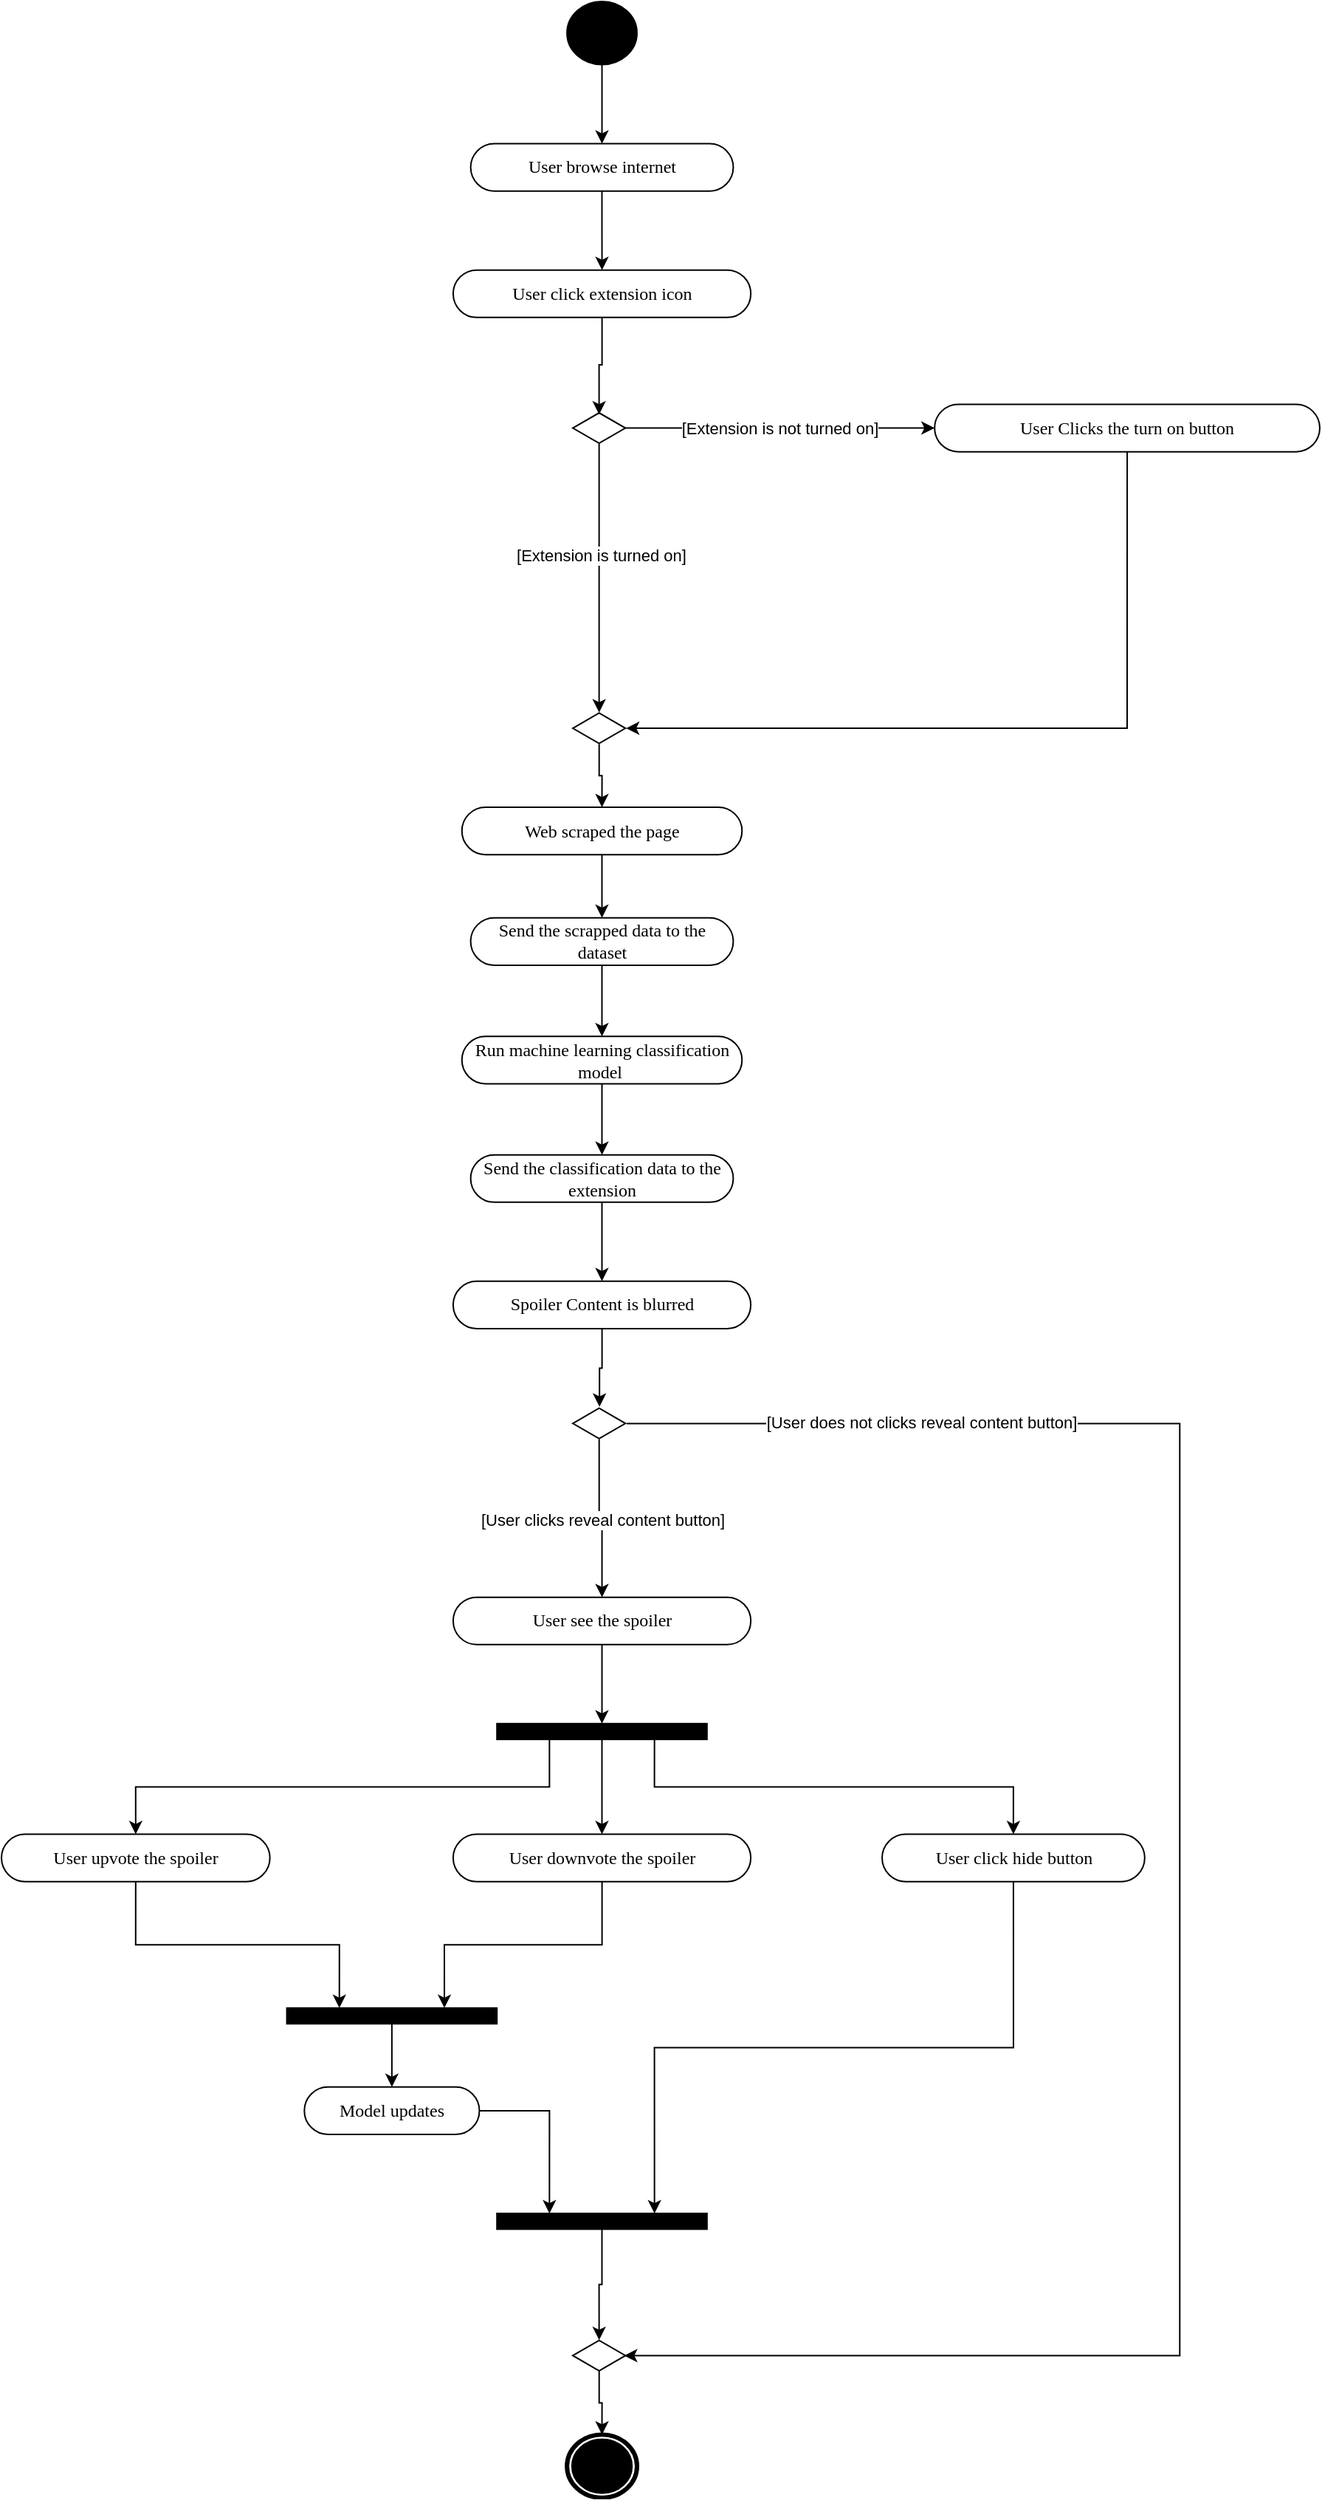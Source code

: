 <mxfile version="22.1.17" type="github">
  <diagram name="Page-1" id="0783ab3e-0a74-02c8-0abd-f7b4e66b4bec">
    <mxGraphModel dx="4597" dy="2503" grid="1" gridSize="10" guides="1" tooltips="1" connect="1" arrows="1" fold="1" page="1" pageScale="1" pageWidth="850" pageHeight="1100" background="none" math="0" shadow="0">
      <root>
        <mxCell id="0" />
        <mxCell id="1" parent="0" />
        <mxCell id="NWEf_jb8Gy-yE6lWge3J-63" value="" style="group" vertex="1" connectable="0" parent="1">
          <mxGeometry x="440" y="250" width="893" height="1690" as="geometry" />
        </mxCell>
        <mxCell id="NWEf_jb8Gy-yE6lWge3J-1" value="" style="ellipse;whiteSpace=wrap;html=1;rounded=0;shadow=0;comic=0;labelBackgroundColor=none;strokeWidth=1;fillColor=#000000;fontFamily=Verdana;fontSize=12;align=center;container=0;" vertex="1" parent="NWEf_jb8Gy-yE6lWge3J-63">
          <mxGeometry x="383.053" width="47.437" height="42.785" as="geometry" />
        </mxCell>
        <mxCell id="NWEf_jb8Gy-yE6lWge3J-2" value="User browse internet" style="rounded=1;whiteSpace=wrap;html=1;shadow=0;comic=0;labelBackgroundColor=none;strokeWidth=1;fontFamily=Verdana;fontSize=12;align=center;arcSize=50;container=0;" vertex="1" parent="NWEf_jb8Gy-yE6lWge3J-63">
          <mxGeometry x="317.827" y="96.266" width="177.888" height="32.089" as="geometry" />
        </mxCell>
        <mxCell id="NWEf_jb8Gy-yE6lWge3J-23" style="edgeStyle=orthogonalEdgeStyle;rounded=0;orthogonalLoop=1;jettySize=auto;html=1;entryX=0.5;entryY=0;entryDx=0;entryDy=0;" edge="1" parent="NWEf_jb8Gy-yE6lWge3J-63" source="NWEf_jb8Gy-yE6lWge3J-1" target="NWEf_jb8Gy-yE6lWge3J-2">
          <mxGeometry relative="1" as="geometry" />
        </mxCell>
        <mxCell id="NWEf_jb8Gy-yE6lWge3J-3" value="User click extension icon" style="rounded=1;whiteSpace=wrap;html=1;shadow=0;comic=0;labelBackgroundColor=none;strokeWidth=1;fontFamily=Verdana;fontSize=12;align=center;arcSize=50;container=0;" vertex="1" parent="NWEf_jb8Gy-yE6lWge3J-63">
          <mxGeometry x="305.968" y="181.835" width="201.607" height="32.089" as="geometry" />
        </mxCell>
        <mxCell id="NWEf_jb8Gy-yE6lWge3J-24" style="edgeStyle=orthogonalEdgeStyle;rounded=0;orthogonalLoop=1;jettySize=auto;html=1;" edge="1" parent="NWEf_jb8Gy-yE6lWge3J-63" source="NWEf_jb8Gy-yE6lWge3J-2" target="NWEf_jb8Gy-yE6lWge3J-3">
          <mxGeometry relative="1" as="geometry" />
        </mxCell>
        <mxCell id="NWEf_jb8Gy-yE6lWge3J-6" value="" style="html=1;whiteSpace=wrap;aspect=fixed;shape=isoRectangle;" vertex="1" parent="NWEf_jb8Gy-yE6lWge3J-63">
          <mxGeometry x="387.014" y="951.962" width="35.65" height="21.392" as="geometry" />
        </mxCell>
        <mxCell id="NWEf_jb8Gy-yE6lWge3J-7" value="User Clicks the turn on button" style="rounded=1;whiteSpace=wrap;html=1;shadow=0;comic=0;labelBackgroundColor=none;strokeWidth=1;fontFamily=Verdana;fontSize=12;align=center;arcSize=50;container=0;" vertex="1" parent="NWEf_jb8Gy-yE6lWge3J-63">
          <mxGeometry x="632.097" y="272.753" width="260.903" height="32.089" as="geometry" />
        </mxCell>
        <mxCell id="NWEf_jb8Gy-yE6lWge3J-9" value="Web scraped the page" style="rounded=1;whiteSpace=wrap;html=1;shadow=0;comic=0;labelBackgroundColor=none;strokeWidth=1;fontFamily=Verdana;fontSize=12;align=center;arcSize=50;container=0;" vertex="1" parent="NWEf_jb8Gy-yE6lWge3J-63">
          <mxGeometry x="311.886" y="545.506" width="189.748" height="32.089" as="geometry" />
        </mxCell>
        <mxCell id="NWEf_jb8Gy-yE6lWge3J-10" value="Send the scrapped data to the dataset" style="rounded=1;whiteSpace=wrap;html=1;shadow=0;comic=0;labelBackgroundColor=none;strokeWidth=1;fontFamily=Verdana;fontSize=12;align=center;arcSize=50;container=0;" vertex="1" parent="NWEf_jb8Gy-yE6lWge3J-63">
          <mxGeometry x="317.815" y="620.38" width="177.888" height="32.089" as="geometry" />
        </mxCell>
        <mxCell id="NWEf_jb8Gy-yE6lWge3J-28" style="edgeStyle=orthogonalEdgeStyle;rounded=0;orthogonalLoop=1;jettySize=auto;html=1;entryX=0.5;entryY=0;entryDx=0;entryDy=0;" edge="1" parent="NWEf_jb8Gy-yE6lWge3J-63" source="NWEf_jb8Gy-yE6lWge3J-9" target="NWEf_jb8Gy-yE6lWge3J-10">
          <mxGeometry relative="1" as="geometry" />
        </mxCell>
        <mxCell id="NWEf_jb8Gy-yE6lWge3J-11" value="Run machine learning classification model&amp;nbsp;" style="rounded=1;whiteSpace=wrap;html=1;shadow=0;comic=0;labelBackgroundColor=none;strokeWidth=1;fontFamily=Verdana;fontSize=12;align=center;arcSize=50;container=0;" vertex="1" parent="NWEf_jb8Gy-yE6lWge3J-63">
          <mxGeometry x="311.886" y="700.601" width="189.748" height="32.089" as="geometry" />
        </mxCell>
        <mxCell id="NWEf_jb8Gy-yE6lWge3J-29" style="edgeStyle=orthogonalEdgeStyle;rounded=0;orthogonalLoop=1;jettySize=auto;html=1;entryX=0.5;entryY=0;entryDx=0;entryDy=0;" edge="1" parent="NWEf_jb8Gy-yE6lWge3J-63" source="NWEf_jb8Gy-yE6lWge3J-10" target="NWEf_jb8Gy-yE6lWge3J-11">
          <mxGeometry relative="1" as="geometry" />
        </mxCell>
        <mxCell id="NWEf_jb8Gy-yE6lWge3J-12" value="Send the classification data to the extension" style="rounded=1;whiteSpace=wrap;html=1;shadow=0;comic=0;labelBackgroundColor=none;strokeWidth=1;fontFamily=Verdana;fontSize=12;align=center;arcSize=50;container=0;" vertex="1" parent="NWEf_jb8Gy-yE6lWge3J-63">
          <mxGeometry x="317.815" y="780.823" width="177.888" height="32.089" as="geometry" />
        </mxCell>
        <mxCell id="NWEf_jb8Gy-yE6lWge3J-30" style="edgeStyle=orthogonalEdgeStyle;rounded=0;orthogonalLoop=1;jettySize=auto;html=1;entryX=0.5;entryY=0;entryDx=0;entryDy=0;" edge="1" parent="NWEf_jb8Gy-yE6lWge3J-63" source="NWEf_jb8Gy-yE6lWge3J-11" target="NWEf_jb8Gy-yE6lWge3J-12">
          <mxGeometry relative="1" as="geometry" />
        </mxCell>
        <mxCell id="NWEf_jb8Gy-yE6lWge3J-13" value="Spoiler Content is blurred" style="rounded=1;whiteSpace=wrap;html=1;shadow=0;comic=0;labelBackgroundColor=none;strokeWidth=1;fontFamily=Verdana;fontSize=12;align=center;arcSize=50;container=0;" vertex="1" parent="NWEf_jb8Gy-yE6lWge3J-63">
          <mxGeometry x="305.956" y="866.392" width="201.607" height="32.089" as="geometry" />
        </mxCell>
        <mxCell id="NWEf_jb8Gy-yE6lWge3J-31" style="edgeStyle=orthogonalEdgeStyle;rounded=0;orthogonalLoop=1;jettySize=auto;html=1;entryX=0.5;entryY=0;entryDx=0;entryDy=0;" edge="1" parent="NWEf_jb8Gy-yE6lWge3J-63" source="NWEf_jb8Gy-yE6lWge3J-12" target="NWEf_jb8Gy-yE6lWge3J-13">
          <mxGeometry relative="1" as="geometry" />
        </mxCell>
        <mxCell id="NWEf_jb8Gy-yE6lWge3J-14" value="" style="shape=mxgraph.bpmn.shape;html=1;verticalLabelPosition=bottom;labelBackgroundColor=#ffffff;verticalAlign=top;perimeter=ellipsePerimeter;outline=end;symbol=terminate;rounded=0;shadow=0;comic=0;strokeWidth=1;fontFamily=Verdana;fontSize=12;align=center;container=0;" vertex="1" parent="NWEf_jb8Gy-yE6lWge3J-63">
          <mxGeometry x="383.065" y="1647.215" width="47.437" height="42.785" as="geometry" />
        </mxCell>
        <mxCell id="NWEf_jb8Gy-yE6lWge3J-15" value="User see the spoiler" style="rounded=1;whiteSpace=wrap;html=1;shadow=0;comic=0;labelBackgroundColor=none;strokeWidth=1;fontFamily=Verdana;fontSize=12;align=center;arcSize=50;container=0;" vertex="1" parent="NWEf_jb8Gy-yE6lWge3J-63">
          <mxGeometry x="305.968" y="1080.316" width="201.607" height="32.089" as="geometry" />
        </mxCell>
        <mxCell id="NWEf_jb8Gy-yE6lWge3J-39" style="edgeStyle=orthogonalEdgeStyle;rounded=0;orthogonalLoop=1;jettySize=auto;html=1;entryX=0.5;entryY=0;entryDx=0;entryDy=0;" edge="1" parent="NWEf_jb8Gy-yE6lWge3J-63" source="NWEf_jb8Gy-yE6lWge3J-6" target="NWEf_jb8Gy-yE6lWge3J-15">
          <mxGeometry relative="1" as="geometry" />
        </mxCell>
        <mxCell id="NWEf_jb8Gy-yE6lWge3J-61" value="[User clicks reveal content button]" style="edgeLabel;html=1;align=center;verticalAlign=middle;resizable=0;points=[];" vertex="1" connectable="0" parent="NWEf_jb8Gy-yE6lWge3J-39">
          <mxGeometry x="0.034" relative="1" as="geometry">
            <mxPoint as="offset" />
          </mxGeometry>
        </mxCell>
        <mxCell id="NWEf_jb8Gy-yE6lWge3J-17" value="User upvote the spoiler" style="rounded=1;whiteSpace=wrap;html=1;shadow=0;comic=0;labelBackgroundColor=none;strokeWidth=1;fontFamily=Verdana;fontSize=12;align=center;arcSize=50;container=0;" vertex="1" parent="NWEf_jb8Gy-yE6lWge3J-63">
          <mxGeometry y="1240.759" width="181.838" height="32.089" as="geometry" />
        </mxCell>
        <mxCell id="NWEf_jb8Gy-yE6lWge3J-18" value="User downvote the spoiler" style="rounded=1;whiteSpace=wrap;html=1;shadow=0;comic=0;labelBackgroundColor=none;strokeWidth=1;fontFamily=Verdana;fontSize=12;align=center;arcSize=50;container=0;" vertex="1" parent="NWEf_jb8Gy-yE6lWge3J-63">
          <mxGeometry x="305.956" y="1240.759" width="201.607" height="32.089" as="geometry" />
        </mxCell>
        <mxCell id="NWEf_jb8Gy-yE6lWge3J-19" value="User click hide button" style="rounded=1;whiteSpace=wrap;html=1;shadow=0;comic=0;labelBackgroundColor=none;strokeWidth=1;fontFamily=Verdana;fontSize=12;align=center;arcSize=50;container=0;" vertex="1" parent="NWEf_jb8Gy-yE6lWge3J-63">
          <mxGeometry x="596.519" y="1240.759" width="177.888" height="32.089" as="geometry" />
        </mxCell>
        <mxCell id="NWEf_jb8Gy-yE6lWge3J-20" value="Model updates" style="rounded=1;whiteSpace=wrap;html=1;shadow=0;comic=0;labelBackgroundColor=none;strokeWidth=1;fontFamily=Verdana;fontSize=12;align=center;arcSize=50;container=0;" vertex="1" parent="NWEf_jb8Gy-yE6lWge3J-63">
          <mxGeometry x="205.153" y="1411.899" width="118.592" height="32.089" as="geometry" />
        </mxCell>
        <mxCell id="NWEf_jb8Gy-yE6lWge3J-26" style="edgeStyle=orthogonalEdgeStyle;rounded=0;orthogonalLoop=1;jettySize=auto;html=1;entryX=0;entryY=0.5;entryDx=0;entryDy=0;" edge="1" parent="NWEf_jb8Gy-yE6lWge3J-63" source="NWEf_jb8Gy-yE6lWge3J-21" target="NWEf_jb8Gy-yE6lWge3J-7">
          <mxGeometry relative="1" as="geometry">
            <mxPoint x="572.801" y="288.797" as="targetPoint" />
          </mxGeometry>
        </mxCell>
        <mxCell id="NWEf_jb8Gy-yE6lWge3J-32" value="[Extension is not turned on]" style="edgeLabel;html=1;align=center;verticalAlign=middle;resizable=0;points=[];" vertex="1" connectable="0" parent="NWEf_jb8Gy-yE6lWge3J-26">
          <mxGeometry x="0.147" relative="1" as="geometry">
            <mxPoint x="-16" as="offset" />
          </mxGeometry>
        </mxCell>
        <mxCell id="NWEf_jb8Gy-yE6lWge3J-21" value="" style="html=1;whiteSpace=wrap;aspect=fixed;shape=isoRectangle;" vertex="1" parent="NWEf_jb8Gy-yE6lWge3J-63">
          <mxGeometry x="387.002" y="278.101" width="35.65" height="21.392" as="geometry" />
        </mxCell>
        <mxCell id="NWEf_jb8Gy-yE6lWge3J-36" style="edgeStyle=orthogonalEdgeStyle;rounded=0;orthogonalLoop=1;jettySize=auto;html=1;entryX=0.5;entryY=0;entryDx=0;entryDy=0;" edge="1" parent="NWEf_jb8Gy-yE6lWge3J-63" source="NWEf_jb8Gy-yE6lWge3J-22" target="NWEf_jb8Gy-yE6lWge3J-9">
          <mxGeometry relative="1" as="geometry" />
        </mxCell>
        <mxCell id="NWEf_jb8Gy-yE6lWge3J-22" value="" style="html=1;whiteSpace=wrap;aspect=fixed;shape=isoRectangle;" vertex="1" parent="NWEf_jb8Gy-yE6lWge3J-63">
          <mxGeometry x="387.002" y="481.329" width="35.65" height="21.392" as="geometry" />
        </mxCell>
        <mxCell id="NWEf_jb8Gy-yE6lWge3J-27" style="edgeStyle=orthogonalEdgeStyle;rounded=0;orthogonalLoop=1;jettySize=auto;html=1;" edge="1" parent="NWEf_jb8Gy-yE6lWge3J-63" source="NWEf_jb8Gy-yE6lWge3J-21" target="NWEf_jb8Gy-yE6lWge3J-22">
          <mxGeometry relative="1" as="geometry">
            <mxPoint x="406.766" y="352.975" as="targetPoint" />
          </mxGeometry>
        </mxCell>
        <mxCell id="NWEf_jb8Gy-yE6lWge3J-33" value="[Extension is turned on]" style="edgeLabel;html=1;align=center;verticalAlign=middle;resizable=0;points=[];" vertex="1" connectable="0" parent="NWEf_jb8Gy-yE6lWge3J-27">
          <mxGeometry x="-0.176" y="1" relative="1" as="geometry">
            <mxPoint as="offset" />
          </mxGeometry>
        </mxCell>
        <mxCell id="NWEf_jb8Gy-yE6lWge3J-25" style="edgeStyle=orthogonalEdgeStyle;rounded=0;orthogonalLoop=1;jettySize=auto;html=1;entryX=0.5;entryY=0.071;entryDx=0;entryDy=0;entryPerimeter=0;" edge="1" parent="NWEf_jb8Gy-yE6lWge3J-63" source="NWEf_jb8Gy-yE6lWge3J-3" target="NWEf_jb8Gy-yE6lWge3J-21">
          <mxGeometry relative="1" as="geometry" />
        </mxCell>
        <mxCell id="NWEf_jb8Gy-yE6lWge3J-35" style="edgeStyle=orthogonalEdgeStyle;rounded=0;orthogonalLoop=1;jettySize=auto;html=1;entryX=1.011;entryY=0.5;entryDx=0;entryDy=0;entryPerimeter=0;exitX=0.5;exitY=1;exitDx=0;exitDy=0;" edge="1" parent="NWEf_jb8Gy-yE6lWge3J-63" source="NWEf_jb8Gy-yE6lWge3J-7" target="NWEf_jb8Gy-yE6lWge3J-22">
          <mxGeometry relative="1" as="geometry" />
        </mxCell>
        <mxCell id="NWEf_jb8Gy-yE6lWge3J-37" style="edgeStyle=orthogonalEdgeStyle;rounded=0;orthogonalLoop=1;jettySize=auto;html=1;entryX=0.507;entryY=-0.028;entryDx=0;entryDy=0;entryPerimeter=0;" edge="1" parent="NWEf_jb8Gy-yE6lWge3J-63" source="NWEf_jb8Gy-yE6lWge3J-13" target="NWEf_jb8Gy-yE6lWge3J-6">
          <mxGeometry relative="1" as="geometry" />
        </mxCell>
        <mxCell id="NWEf_jb8Gy-yE6lWge3J-44" style="edgeStyle=orthogonalEdgeStyle;rounded=0;orthogonalLoop=1;jettySize=auto;html=1;entryX=0.5;entryY=0;entryDx=0;entryDy=0;exitX=0.25;exitY=1;exitDx=0;exitDy=0;" edge="1" parent="NWEf_jb8Gy-yE6lWge3J-63" source="NWEf_jb8Gy-yE6lWge3J-42" target="NWEf_jb8Gy-yE6lWge3J-17">
          <mxGeometry relative="1" as="geometry" />
        </mxCell>
        <mxCell id="NWEf_jb8Gy-yE6lWge3J-45" style="edgeStyle=orthogonalEdgeStyle;rounded=0;orthogonalLoop=1;jettySize=auto;html=1;entryX=0.5;entryY=0;entryDx=0;entryDy=0;" edge="1" parent="NWEf_jb8Gy-yE6lWge3J-63" source="NWEf_jb8Gy-yE6lWge3J-42" target="NWEf_jb8Gy-yE6lWge3J-18">
          <mxGeometry relative="1" as="geometry" />
        </mxCell>
        <mxCell id="NWEf_jb8Gy-yE6lWge3J-46" style="edgeStyle=orthogonalEdgeStyle;rounded=0;orthogonalLoop=1;jettySize=auto;html=1;exitX=0.75;exitY=1;exitDx=0;exitDy=0;" edge="1" parent="NWEf_jb8Gy-yE6lWge3J-63" source="NWEf_jb8Gy-yE6lWge3J-42" target="NWEf_jb8Gy-yE6lWge3J-19">
          <mxGeometry relative="1" as="geometry" />
        </mxCell>
        <mxCell id="NWEf_jb8Gy-yE6lWge3J-42" value="" style="rounded=0;whiteSpace=wrap;html=1;fillColor=#000000;" vertex="1" parent="NWEf_jb8Gy-yE6lWge3J-63">
          <mxGeometry x="335.604" y="1165.886" width="142.311" height="10.696" as="geometry" />
        </mxCell>
        <mxCell id="NWEf_jb8Gy-yE6lWge3J-40" style="edgeStyle=orthogonalEdgeStyle;rounded=0;orthogonalLoop=1;jettySize=auto;html=1;entryX=0.5;entryY=0;entryDx=0;entryDy=0;" edge="1" parent="NWEf_jb8Gy-yE6lWge3J-63" source="NWEf_jb8Gy-yE6lWge3J-15" target="NWEf_jb8Gy-yE6lWge3J-42">
          <mxGeometry relative="1" as="geometry">
            <mxPoint x="406.772" y="1165.886" as="targetPoint" />
          </mxGeometry>
        </mxCell>
        <mxCell id="NWEf_jb8Gy-yE6lWge3J-49" style="edgeStyle=orthogonalEdgeStyle;rounded=0;orthogonalLoop=1;jettySize=auto;html=1;entryX=0.5;entryY=0;entryDx=0;entryDy=0;" edge="1" parent="NWEf_jb8Gy-yE6lWge3J-63" source="NWEf_jb8Gy-yE6lWge3J-47" target="NWEf_jb8Gy-yE6lWge3J-20">
          <mxGeometry relative="1" as="geometry" />
        </mxCell>
        <mxCell id="NWEf_jb8Gy-yE6lWge3J-47" value="" style="rounded=0;whiteSpace=wrap;html=1;fillColor=#000000;" vertex="1" parent="NWEf_jb8Gy-yE6lWge3J-63">
          <mxGeometry x="193.294" y="1358.418" width="142.311" height="10.696" as="geometry" />
        </mxCell>
        <mxCell id="NWEf_jb8Gy-yE6lWge3J-50" style="edgeStyle=orthogonalEdgeStyle;rounded=0;orthogonalLoop=1;jettySize=auto;html=1;entryX=0.25;entryY=0;entryDx=0;entryDy=0;exitX=0.5;exitY=1;exitDx=0;exitDy=0;" edge="1" parent="NWEf_jb8Gy-yE6lWge3J-63" source="NWEf_jb8Gy-yE6lWge3J-17" target="NWEf_jb8Gy-yE6lWge3J-47">
          <mxGeometry relative="1" as="geometry" />
        </mxCell>
        <mxCell id="NWEf_jb8Gy-yE6lWge3J-52" value="" style="rounded=0;whiteSpace=wrap;html=1;fillColor=#000000;" vertex="1" parent="NWEf_jb8Gy-yE6lWge3J-63">
          <mxGeometry x="335.604" y="1497.468" width="142.311" height="10.696" as="geometry" />
        </mxCell>
        <mxCell id="NWEf_jb8Gy-yE6lWge3J-60" style="edgeStyle=orthogonalEdgeStyle;rounded=0;orthogonalLoop=1;jettySize=auto;html=1;entryX=0.5;entryY=0;entryDx=0;entryDy=0;" edge="1" parent="NWEf_jb8Gy-yE6lWge3J-63" source="NWEf_jb8Gy-yE6lWge3J-56" target="NWEf_jb8Gy-yE6lWge3J-14">
          <mxGeometry relative="1" as="geometry" />
        </mxCell>
        <mxCell id="NWEf_jb8Gy-yE6lWge3J-56" value="" style="html=1;whiteSpace=wrap;aspect=fixed;shape=isoRectangle;" vertex="1" parent="NWEf_jb8Gy-yE6lWge3J-63">
          <mxGeometry x="387.014" y="1583.038" width="35.65" height="21.392" as="geometry" />
        </mxCell>
        <mxCell id="NWEf_jb8Gy-yE6lWge3J-57" style="edgeStyle=orthogonalEdgeStyle;rounded=0;orthogonalLoop=1;jettySize=auto;html=1;entryX=0.5;entryY=0.007;entryDx=0;entryDy=0;entryPerimeter=0;" edge="1" parent="NWEf_jb8Gy-yE6lWge3J-63" source="NWEf_jb8Gy-yE6lWge3J-52" target="NWEf_jb8Gy-yE6lWge3J-56">
          <mxGeometry relative="1" as="geometry" />
        </mxCell>
        <mxCell id="NWEf_jb8Gy-yE6lWge3J-58" style="edgeStyle=orthogonalEdgeStyle;rounded=0;orthogonalLoop=1;jettySize=auto;html=1;entryX=0.973;entryY=0.502;entryDx=0;entryDy=0;entryPerimeter=0;exitX=1.024;exitY=0.503;exitDx=0;exitDy=0;exitPerimeter=0;" edge="1" parent="NWEf_jb8Gy-yE6lWge3J-63" source="NWEf_jb8Gy-yE6lWge3J-6" target="NWEf_jb8Gy-yE6lWge3J-56">
          <mxGeometry relative="1" as="geometry">
            <Array as="points">
              <mxPoint x="798.126" y="962.658" />
              <mxPoint x="798.126" y="1593.734" />
            </Array>
          </mxGeometry>
        </mxCell>
        <mxCell id="NWEf_jb8Gy-yE6lWge3J-62" value="[User does not clicks reveal content button]" style="edgeLabel;html=1;align=center;verticalAlign=middle;resizable=0;points=[];" vertex="1" connectable="0" parent="NWEf_jb8Gy-yE6lWge3J-58">
          <mxGeometry x="-0.711" y="1" relative="1" as="geometry">
            <mxPoint as="offset" />
          </mxGeometry>
        </mxCell>
        <mxCell id="NWEf_jb8Gy-yE6lWge3J-51" style="edgeStyle=orthogonalEdgeStyle;rounded=0;orthogonalLoop=1;jettySize=auto;html=1;entryX=0.75;entryY=0;entryDx=0;entryDy=0;" edge="1" parent="NWEf_jb8Gy-yE6lWge3J-63" source="NWEf_jb8Gy-yE6lWge3J-18" target="NWEf_jb8Gy-yE6lWge3J-47">
          <mxGeometry relative="1" as="geometry" />
        </mxCell>
        <mxCell id="NWEf_jb8Gy-yE6lWge3J-53" style="edgeStyle=orthogonalEdgeStyle;rounded=0;orthogonalLoop=1;jettySize=auto;html=1;entryX=0.75;entryY=0;entryDx=0;entryDy=0;exitX=0.5;exitY=1;exitDx=0;exitDy=0;" edge="1" parent="NWEf_jb8Gy-yE6lWge3J-63" source="NWEf_jb8Gy-yE6lWge3J-19" target="NWEf_jb8Gy-yE6lWge3J-52">
          <mxGeometry relative="1" as="geometry" />
        </mxCell>
        <mxCell id="NWEf_jb8Gy-yE6lWge3J-54" style="edgeStyle=orthogonalEdgeStyle;rounded=0;orthogonalLoop=1;jettySize=auto;html=1;entryX=0.25;entryY=0;entryDx=0;entryDy=0;" edge="1" parent="NWEf_jb8Gy-yE6lWge3J-63" source="NWEf_jb8Gy-yE6lWge3J-20" target="NWEf_jb8Gy-yE6lWge3J-52">
          <mxGeometry relative="1" as="geometry" />
        </mxCell>
      </root>
    </mxGraphModel>
  </diagram>
</mxfile>
